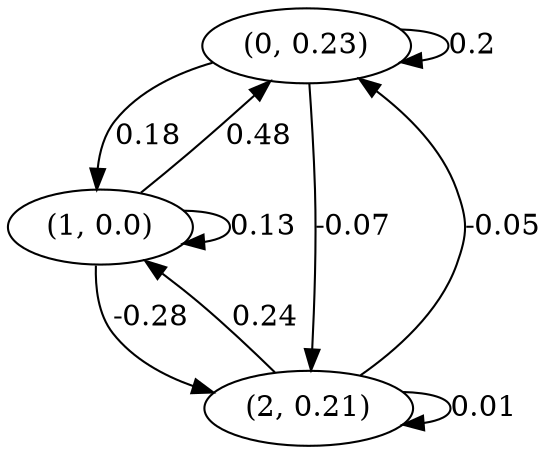 digraph {
    0 [ label = "(0, 0.23)" ]
    1 [ label = "(1, 0.0)" ]
    2 [ label = "(2, 0.21)" ]
    0 -> 0 [ label = "0.2" ]
    1 -> 1 [ label = "0.13" ]
    2 -> 2 [ label = "0.01" ]
    1 -> 0 [ label = "0.48" ]
    2 -> 0 [ label = "-0.05" ]
    0 -> 1 [ label = "0.18" ]
    2 -> 1 [ label = "0.24" ]
    0 -> 2 [ label = "-0.07" ]
    1 -> 2 [ label = "-0.28" ]
}

